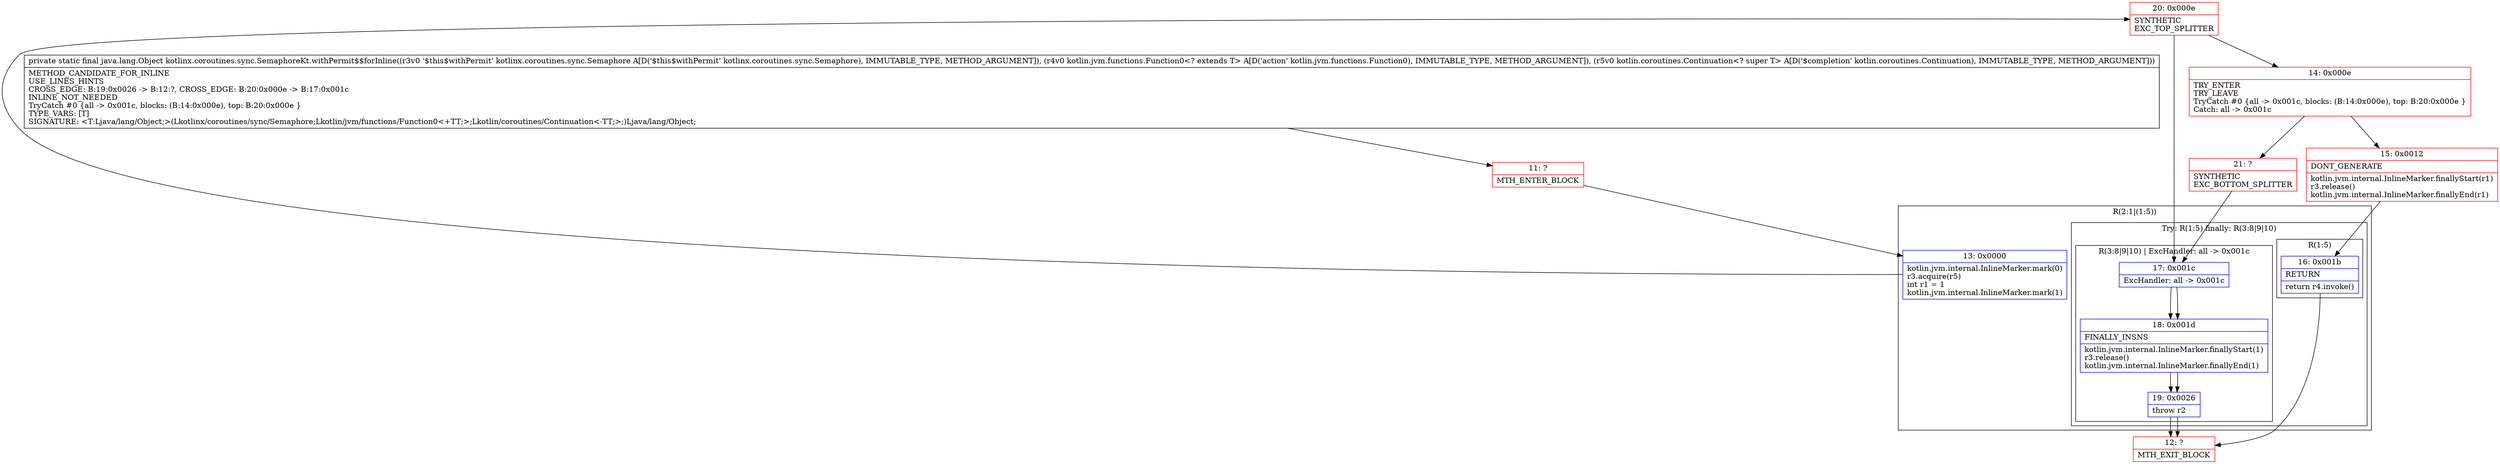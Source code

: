 digraph "CFG forkotlinx.coroutines.sync.SemaphoreKt.withPermit$$forInline(Lkotlinx\/coroutines\/sync\/Semaphore;Lkotlin\/jvm\/functions\/Function0;Lkotlin\/coroutines\/Continuation;)Ljava\/lang\/Object;" {
subgraph cluster_Region_1438879314 {
label = "R(2:1|(1:5))";
node [shape=record,color=blue];
Node_13 [shape=record,label="{13\:\ 0x0000|kotlin.jvm.internal.InlineMarker.mark(0)\lr3.acquire(r5)\lint r1 = 1\lkotlin.jvm.internal.InlineMarker.mark(1)\l}"];
subgraph cluster_TryCatchRegion_1820951397 {
label = "Try: R(1:5) finally: R(3:8|9|10)";
node [shape=record,color=blue];
subgraph cluster_Region_532314007 {
label = "R(1:5)";
node [shape=record,color=blue];
Node_16 [shape=record,label="{16\:\ 0x001b|RETURN\l|return r4.invoke()\l}"];
}
subgraph cluster_Region_215141513 {
label = "R(3:8|9|10) | ExcHandler: all \-\> 0x001c\l";
node [shape=record,color=blue];
Node_17 [shape=record,label="{17\:\ 0x001c|ExcHandler: all \-\> 0x001c\l}"];
Node_18 [shape=record,label="{18\:\ 0x001d|FINALLY_INSNS\l|kotlin.jvm.internal.InlineMarker.finallyStart(1)\lr3.release()\lkotlin.jvm.internal.InlineMarker.finallyEnd(1)\l}"];
Node_19 [shape=record,label="{19\:\ 0x0026|throw r2\l}"];
}
}
}
subgraph cluster_Region_215141513 {
label = "R(3:8|9|10) | ExcHandler: all \-\> 0x001c\l";
node [shape=record,color=blue];
Node_17 [shape=record,label="{17\:\ 0x001c|ExcHandler: all \-\> 0x001c\l}"];
Node_18 [shape=record,label="{18\:\ 0x001d|FINALLY_INSNS\l|kotlin.jvm.internal.InlineMarker.finallyStart(1)\lr3.release()\lkotlin.jvm.internal.InlineMarker.finallyEnd(1)\l}"];
Node_19 [shape=record,label="{19\:\ 0x0026|throw r2\l}"];
}
Node_11 [shape=record,color=red,label="{11\:\ ?|MTH_ENTER_BLOCK\l}"];
Node_20 [shape=record,color=red,label="{20\:\ 0x000e|SYNTHETIC\lEXC_TOP_SPLITTER\l}"];
Node_14 [shape=record,color=red,label="{14\:\ 0x000e|TRY_ENTER\lTRY_LEAVE\lTryCatch #0 \{all \-\> 0x001c, blocks: (B:14:0x000e), top: B:20:0x000e \}\lCatch: all \-\> 0x001c\l}"];
Node_15 [shape=record,color=red,label="{15\:\ 0x0012|DONT_GENERATE\l|kotlin.jvm.internal.InlineMarker.finallyStart(r1)\lr3.release()\lkotlin.jvm.internal.InlineMarker.finallyEnd(r1)\l}"];
Node_12 [shape=record,color=red,label="{12\:\ ?|MTH_EXIT_BLOCK\l}"];
Node_21 [shape=record,color=red,label="{21\:\ ?|SYNTHETIC\lEXC_BOTTOM_SPLITTER\l}"];
MethodNode[shape=record,label="{private static final java.lang.Object kotlinx.coroutines.sync.SemaphoreKt.withPermit$$forInline((r3v0 '$this$withPermit' kotlinx.coroutines.sync.Semaphore A[D('$this$withPermit' kotlinx.coroutines.sync.Semaphore), IMMUTABLE_TYPE, METHOD_ARGUMENT]), (r4v0 kotlin.jvm.functions.Function0\<? extends T\> A[D('action' kotlin.jvm.functions.Function0), IMMUTABLE_TYPE, METHOD_ARGUMENT]), (r5v0 kotlin.coroutines.Continuation\<? super T\> A[D('$completion' kotlin.coroutines.Continuation), IMMUTABLE_TYPE, METHOD_ARGUMENT]))  | METHOD_CANDIDATE_FOR_INLINE\lUSE_LINES_HINTS\lCROSS_EDGE: B:19:0x0026 \-\> B:12:?, CROSS_EDGE: B:20:0x000e \-\> B:17:0x001c\lINLINE_NOT_NEEDED\lTryCatch #0 \{all \-\> 0x001c, blocks: (B:14:0x000e), top: B:20:0x000e \}\lTYPE_VARS: [T]\lSIGNATURE: \<T:Ljava\/lang\/Object;\>(Lkotlinx\/coroutines\/sync\/Semaphore;Lkotlin\/jvm\/functions\/Function0\<+TT;\>;Lkotlin\/coroutines\/Continuation\<\-TT;\>;)Ljava\/lang\/Object;\l}"];
MethodNode -> Node_11;Node_13 -> Node_20;
Node_16 -> Node_12;
Node_17 -> Node_18;
Node_18 -> Node_19;
Node_19 -> Node_12;
Node_17 -> Node_18;
Node_18 -> Node_19;
Node_19 -> Node_12;
Node_11 -> Node_13;
Node_20 -> Node_14;
Node_20 -> Node_17;
Node_14 -> Node_15;
Node_14 -> Node_21;
Node_15 -> Node_16;
Node_21 -> Node_17;
}

